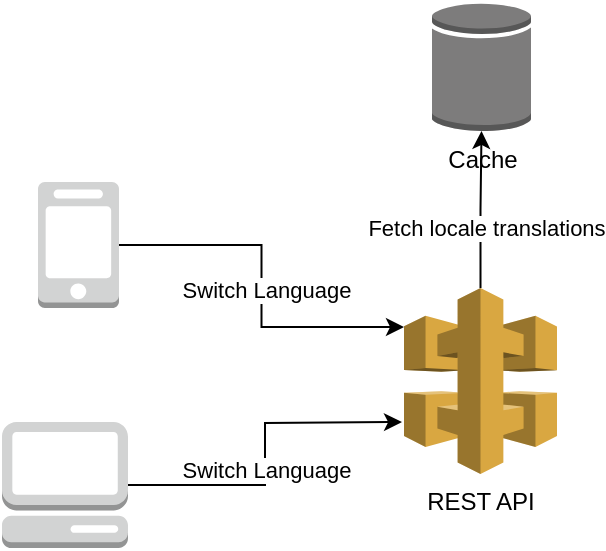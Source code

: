 <mxfile version="17.4.5" type="github">
  <diagram id="Ctb8atrKr-lSdn9V6sIk" name="Page-1">
    <mxGraphModel dx="786" dy="449" grid="1" gridSize="10" guides="1" tooltips="1" connect="1" arrows="1" fold="1" page="1" pageScale="1" pageWidth="827" pageHeight="1169" math="0" shadow="0">
      <root>
        <mxCell id="0" />
        <mxCell id="1" parent="0" />
        <mxCell id="9-sKXbIfnFHoNNmiNe9U-22" style="edgeStyle=orthogonalEdgeStyle;rounded=0;orthogonalLoop=1;jettySize=auto;html=1;entryX=0;entryY=0.21;entryDx=0;entryDy=0;entryPerimeter=0;" parent="1" source="9-sKXbIfnFHoNNmiNe9U-18" target="9-sKXbIfnFHoNNmiNe9U-20" edge="1">
          <mxGeometry relative="1" as="geometry" />
        </mxCell>
        <mxCell id="C78RRGlNFqgtPH1HW2Iu-3" value="Switch Language" style="edgeLabel;html=1;align=center;verticalAlign=middle;resizable=0;points=[];" vertex="1" connectable="0" parent="9-sKXbIfnFHoNNmiNe9U-22">
          <mxGeometry x="0.011" y="2" relative="1" as="geometry">
            <mxPoint as="offset" />
          </mxGeometry>
        </mxCell>
        <mxCell id="9-sKXbIfnFHoNNmiNe9U-18" value="" style="outlineConnect=0;dashed=0;verticalLabelPosition=bottom;verticalAlign=top;align=center;html=1;shape=mxgraph.aws3.mobile_client;fillColor=#D2D3D3;gradientColor=none;" parent="1" vertex="1">
          <mxGeometry x="198" y="160" width="40.5" height="63" as="geometry" />
        </mxCell>
        <mxCell id="9-sKXbIfnFHoNNmiNe9U-21" style="edgeStyle=orthogonalEdgeStyle;rounded=0;orthogonalLoop=1;jettySize=auto;html=1;" parent="1" source="9-sKXbIfnFHoNNmiNe9U-19" edge="1">
          <mxGeometry relative="1" as="geometry">
            <mxPoint x="380" y="280" as="targetPoint" />
          </mxGeometry>
        </mxCell>
        <mxCell id="C78RRGlNFqgtPH1HW2Iu-4" value="Switch Language" style="edgeLabel;html=1;align=center;verticalAlign=middle;resizable=0;points=[];" vertex="1" connectable="0" parent="9-sKXbIfnFHoNNmiNe9U-21">
          <mxGeometry x="-0.098" y="1" relative="1" as="geometry">
            <mxPoint x="1" as="offset" />
          </mxGeometry>
        </mxCell>
        <mxCell id="9-sKXbIfnFHoNNmiNe9U-19" value="" style="outlineConnect=0;dashed=0;verticalLabelPosition=bottom;verticalAlign=top;align=center;html=1;shape=mxgraph.aws3.management_console;fillColor=#D2D3D3;gradientColor=none;" parent="1" vertex="1">
          <mxGeometry x="180" y="280" width="63" height="63" as="geometry" />
        </mxCell>
        <mxCell id="9-sKXbIfnFHoNNmiNe9U-26" style="edgeStyle=orthogonalEdgeStyle;rounded=0;orthogonalLoop=1;jettySize=auto;html=1;" parent="1" source="9-sKXbIfnFHoNNmiNe9U-20" target="9-sKXbIfnFHoNNmiNe9U-25" edge="1">
          <mxGeometry relative="1" as="geometry" />
        </mxCell>
        <mxCell id="C78RRGlNFqgtPH1HW2Iu-2" value="Fetch locale translations" style="edgeLabel;html=1;align=center;verticalAlign=middle;resizable=0;points=[];" vertex="1" connectable="0" parent="9-sKXbIfnFHoNNmiNe9U-26">
          <mxGeometry x="-0.24" y="-2" relative="1" as="geometry">
            <mxPoint as="offset" />
          </mxGeometry>
        </mxCell>
        <mxCell id="9-sKXbIfnFHoNNmiNe9U-20" value="REST API" style="outlineConnect=0;dashed=0;verticalLabelPosition=bottom;verticalAlign=top;align=center;html=1;shape=mxgraph.aws3.api_gateway;fillColor=#D9A741;gradientColor=none;" parent="1" vertex="1">
          <mxGeometry x="381" y="213" width="76.5" height="93" as="geometry" />
        </mxCell>
        <mxCell id="9-sKXbIfnFHoNNmiNe9U-25" value="Cache" style="outlineConnect=0;dashed=0;verticalLabelPosition=bottom;verticalAlign=top;align=center;html=1;shape=mxgraph.aws3.generic_database;fillColor=#7D7C7C;gradientColor=none;" parent="1" vertex="1">
          <mxGeometry x="395" y="70" width="49.5" height="64.5" as="geometry" />
        </mxCell>
      </root>
    </mxGraphModel>
  </diagram>
</mxfile>
